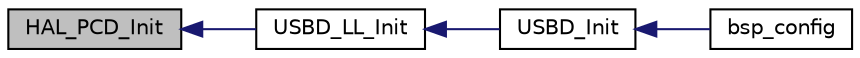 digraph "HAL_PCD_Init"
{
  edge [fontname="Helvetica",fontsize="10",labelfontname="Helvetica",labelfontsize="10"];
  node [fontname="Helvetica",fontsize="10",shape=record];
  rankdir="LR";
  Node5 [label="HAL_PCD_Init",height=0.2,width=0.4,color="black", fillcolor="grey75", style="filled", fontcolor="black"];
  Node5 -> Node6 [dir="back",color="midnightblue",fontsize="10",style="solid",fontname="Helvetica"];
  Node6 [label="USBD_LL_Init",height=0.2,width=0.4,color="black", fillcolor="white", style="filled",URL="$group___u_s_b_d___c_o_r_e___exported___functions_prototype.html#ga24b61e95db7e4c7ad30a835e8d905943",tooltip="Initializes the Low Level portion of the Device driver. "];
  Node6 -> Node7 [dir="back",color="midnightblue",fontsize="10",style="solid",fontname="Helvetica"];
  Node7 [label="USBD_Init",height=0.2,width=0.4,color="black", fillcolor="white", style="filled",URL="$group___u_s_b_d___c_o_r_e___private___functions.html#gad35f19488381872e83fa7b23d96589e7",tooltip="USBD_Init Initializes the device stack and load the class driver. "];
  Node7 -> Node8 [dir="back",color="midnightblue",fontsize="10",style="solid",fontname="Helvetica"];
  Node8 [label="bsp_config",height=0.2,width=0.4,color="black", fillcolor="white", style="filled",URL="$bsp_8c.html#a1daad6f02d05b6715108e804f68c3d21"];
}

